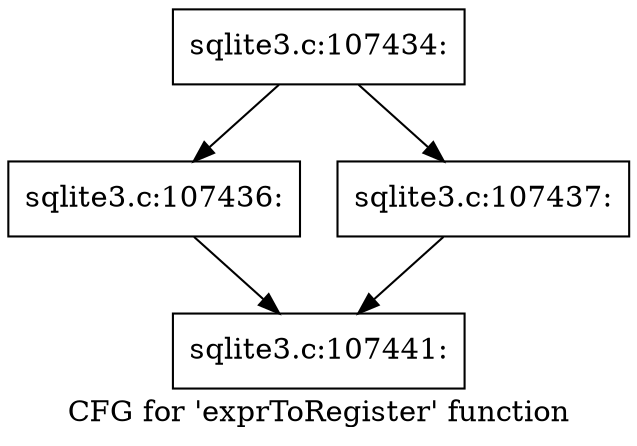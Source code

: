 digraph "CFG for 'exprToRegister' function" {
	label="CFG for 'exprToRegister' function";

	Node0x55c0f8d0bb20 [shape=record,label="{sqlite3.c:107434:}"];
	Node0x55c0f8d0bb20 -> Node0x55c0f8d20cb0;
	Node0x55c0f8d0bb20 -> Node0x55c0f8d20d00;
	Node0x55c0f8d20cb0 [shape=record,label="{sqlite3.c:107436:}"];
	Node0x55c0f8d20cb0 -> Node0x55c0f8d1cdd0;
	Node0x55c0f8d20d00 [shape=record,label="{sqlite3.c:107437:}"];
	Node0x55c0f8d20d00 -> Node0x55c0f8d1cdd0;
	Node0x55c0f8d1cdd0 [shape=record,label="{sqlite3.c:107441:}"];
}
